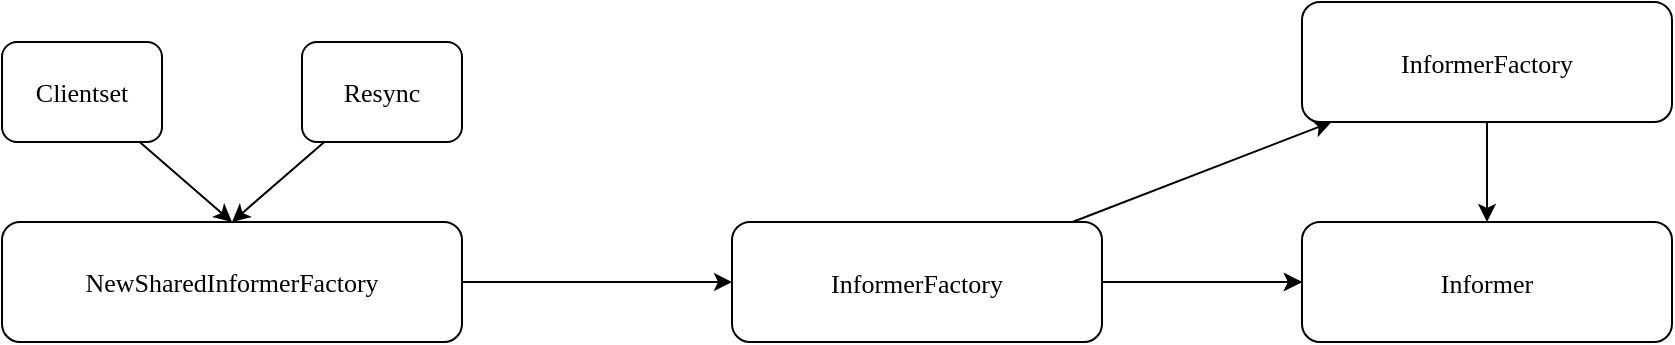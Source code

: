 <mxfile version="21.6.5" type="github">
  <diagram name="Page-1" id="MzaEPAjXSHumV93eOKWs">
    <mxGraphModel dx="954" dy="616" grid="1" gridSize="10" guides="1" tooltips="1" connect="1" arrows="1" fold="1" page="1" pageScale="1" pageWidth="850" pageHeight="1100" math="0" shadow="0">
      <root>
        <mxCell id="0" />
        <mxCell id="1" parent="0" />
        <mxCell id="y3d61isDdKXwmg-huuUM-7" value="&lt;div style=&quot;&quot;&gt;&lt;font style=&quot;font-size: 13px;&quot; face=&quot;Comic Sans MS&quot;&gt;C&lt;/font&gt;&lt;span style=&quot;font-size: 13px; font-family: &amp;quot;Comic Sans MS&amp;quot;; background-color: initial;&quot;&gt;lientset&lt;/span&gt;&lt;/div&gt;" style="rounded=1;whiteSpace=wrap;html=1;fontColor=#000000;" parent="1" vertex="1">
          <mxGeometry x="70" y="70" width="80" height="50" as="geometry" />
        </mxCell>
        <mxCell id="y3d61isDdKXwmg-huuUM-14" value="" style="edgeStyle=orthogonalEdgeStyle;rounded=0;orthogonalLoop=1;jettySize=auto;html=1;fontFamily=Helvetica;fontSize=12;fontColor=#000000;" parent="1" source="y3d61isDdKXwmg-huuUM-5" target="y3d61isDdKXwmg-huuUM-13" edge="1">
          <mxGeometry relative="1" as="geometry" />
        </mxCell>
        <mxCell id="y3d61isDdKXwmg-huuUM-5" value="&lt;div style=&quot;&quot;&gt;&lt;font style=&quot;font-size: 13px;&quot; face=&quot;Comic Sans MS&quot;&gt;NewSharedInformerFactory&lt;/font&gt;&lt;/div&gt;" style="rounded=1;whiteSpace=wrap;html=1;fontColor=#000000;" parent="1" vertex="1">
          <mxGeometry x="70" y="160" width="230" height="60" as="geometry" />
        </mxCell>
        <mxCell id="y3d61isDdKXwmg-huuUM-11" style="rounded=0;orthogonalLoop=1;jettySize=auto;html=1;entryX=0.5;entryY=0;entryDx=0;entryDy=0;" parent="1" source="y3d61isDdKXwmg-huuUM-7" target="y3d61isDdKXwmg-huuUM-5" edge="1">
          <mxGeometry relative="1" as="geometry" />
        </mxCell>
        <mxCell id="y3d61isDdKXwmg-huuUM-12" style="rounded=0;orthogonalLoop=1;jettySize=auto;html=1;entryX=0.5;entryY=0;entryDx=0;entryDy=0;" parent="1" source="y3d61isDdKXwmg-huuUM-9" target="y3d61isDdKXwmg-huuUM-5" edge="1">
          <mxGeometry relative="1" as="geometry" />
        </mxCell>
        <mxCell id="y3d61isDdKXwmg-huuUM-9" value="&lt;div style=&quot;&quot;&gt;&lt;font style=&quot;font-size: 13px;&quot; face=&quot;Comic Sans MS&quot;&gt;Resync&lt;/font&gt;&lt;/div&gt;" style="rounded=1;whiteSpace=wrap;html=1;fontColor=#000000;" parent="1" vertex="1">
          <mxGeometry x="220" y="70" width="80" height="50" as="geometry" />
        </mxCell>
        <mxCell id="sPgQiZ_yHsoG4lMjLDQ--3" value="" style="rounded=0;orthogonalLoop=1;jettySize=auto;html=1;" edge="1" parent="1" source="y3d61isDdKXwmg-huuUM-13" target="sPgQiZ_yHsoG4lMjLDQ--1">
          <mxGeometry relative="1" as="geometry" />
        </mxCell>
        <mxCell id="sPgQiZ_yHsoG4lMjLDQ--4" value="" style="edgeStyle=none;shape=connector;rounded=0;orthogonalLoop=1;jettySize=auto;html=1;labelBackgroundColor=default;strokeColor=default;fontFamily=Helvetica;fontSize=11;fontColor=default;endArrow=classic;" edge="1" parent="1" source="y3d61isDdKXwmg-huuUM-13" target="sPgQiZ_yHsoG4lMjLDQ--1">
          <mxGeometry relative="1" as="geometry" />
        </mxCell>
        <mxCell id="sPgQiZ_yHsoG4lMjLDQ--6" value="" style="edgeStyle=none;shape=connector;rounded=0;orthogonalLoop=1;jettySize=auto;html=1;labelBackgroundColor=default;strokeColor=default;fontFamily=Helvetica;fontSize=11;fontColor=default;endArrow=classic;" edge="1" parent="1" source="y3d61isDdKXwmg-huuUM-13" target="sPgQiZ_yHsoG4lMjLDQ--5">
          <mxGeometry relative="1" as="geometry" />
        </mxCell>
        <mxCell id="y3d61isDdKXwmg-huuUM-13" value="InformerFactory" style="fontColor=#000000;rounded=1;labelBackgroundColor=none;fontFamily=Comic Sans MS;fontSize=13;" parent="1" vertex="1">
          <mxGeometry x="435" y="160" width="185" height="60" as="geometry" />
        </mxCell>
        <mxCell id="sPgQiZ_yHsoG4lMjLDQ--1" value="Informer" style="fontColor=#000000;rounded=1;labelBackgroundColor=none;fontFamily=Comic Sans MS;fontSize=13;" vertex="1" parent="1">
          <mxGeometry x="720" y="160" width="185" height="60" as="geometry" />
        </mxCell>
        <mxCell id="sPgQiZ_yHsoG4lMjLDQ--7" style="edgeStyle=none;shape=connector;rounded=0;orthogonalLoop=1;jettySize=auto;html=1;entryX=0.5;entryY=0;entryDx=0;entryDy=0;labelBackgroundColor=default;strokeColor=default;fontFamily=Helvetica;fontSize=11;fontColor=default;endArrow=classic;" edge="1" parent="1" source="sPgQiZ_yHsoG4lMjLDQ--5" target="sPgQiZ_yHsoG4lMjLDQ--1">
          <mxGeometry relative="1" as="geometry" />
        </mxCell>
        <mxCell id="sPgQiZ_yHsoG4lMjLDQ--5" value="InformerFactory" style="fontColor=#000000;rounded=1;labelBackgroundColor=none;fontFamily=Comic Sans MS;fontSize=13;" vertex="1" parent="1">
          <mxGeometry x="720" y="50" width="185" height="60" as="geometry" />
        </mxCell>
      </root>
    </mxGraphModel>
  </diagram>
</mxfile>
